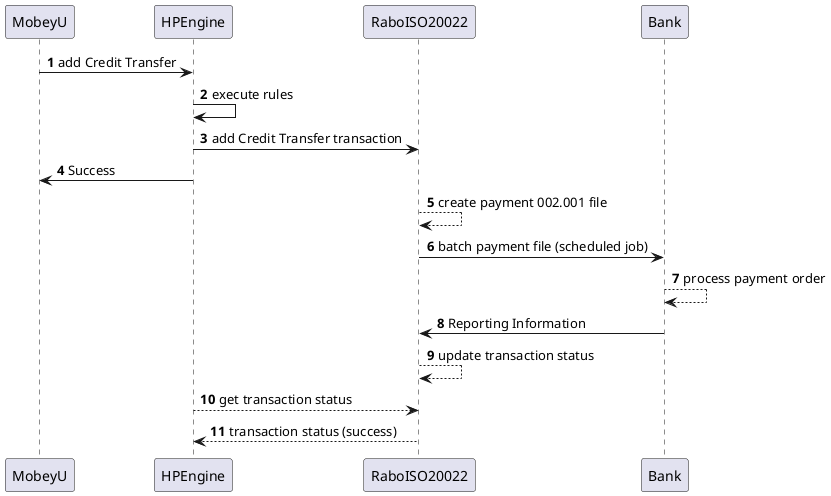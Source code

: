 @startuml
'https://plantuml.com/sequence-diagram
autonumber
MobeyU->HPEngine: add Credit Transfer
HPEngine->HPEngine: execute rules
HPEngine-> RaboISO20022 : add Credit Transfer transaction
HPEngine-> MobeyU: Success
RaboISO20022-->RaboISO20022: create payment 002.001 file
RaboISO20022-> Bank: batch payment file (scheduled job)
Bank--> Bank : process payment order
Bank ->RaboISO20022 : Reporting Information
RaboISO20022 --> RaboISO20022 : update transaction status
HPEngine --> RaboISO20022 : get transaction status
RaboISO20022-->HPEngine : transaction status (success)

@enduml